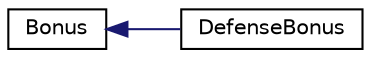 digraph "Graphical Class Hierarchy"
{
  edge [fontname="Helvetica",fontsize="10",labelfontname="Helvetica",labelfontsize="10"];
  node [fontname="Helvetica",fontsize="10",shape=record];
  rankdir="LR";
  Node0 [label="Bonus",height=0.2,width=0.4,color="black", fillcolor="white", style="filled",URL="$class_bonus.html"];
  Node0 -> Node1 [dir="back",color="midnightblue",fontsize="10",style="solid",fontname="Helvetica"];
  Node1 [label="DefenseBonus",height=0.2,width=0.4,color="black", fillcolor="white", style="filled",URL="$class_defense_bonus.html"];
}
